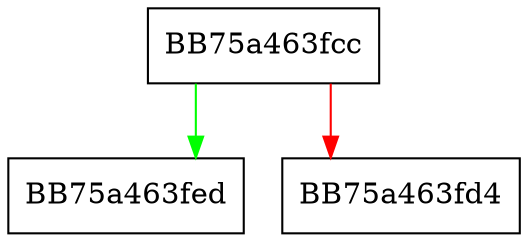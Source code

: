 digraph numberOfCachePages {
  node [shape="box"];
  graph [splines=ortho];
  BB75a463fcc -> BB75a463fed [color="green"];
  BB75a463fcc -> BB75a463fd4 [color="red"];
}